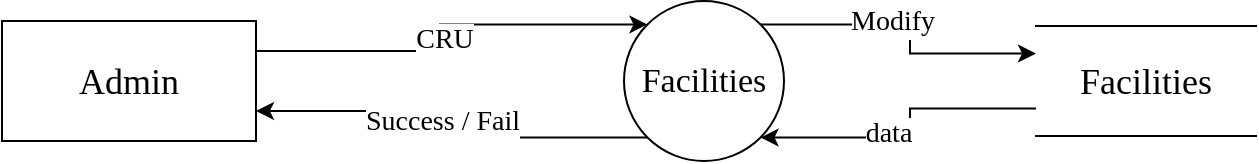 <mxfile version="17.2.3" type="device"><diagram id="HeBkzXPH-GdMvk_lJBK_" name="Page-1"><mxGraphModel dx="1106" dy="653" grid="1" gridSize="10" guides="1" tooltips="1" connect="1" arrows="1" fold="1" page="1" pageScale="1" pageWidth="827" pageHeight="1169" background="none" math="0" shadow="0"><root><mxCell id="0"/><mxCell id="1" parent="0"/><mxCell id="6l1TLSjAQP7HA2U_qRRk-19" value="" style="edgeStyle=orthogonalEdgeStyle;rounded=0;orthogonalLoop=1;jettySize=auto;html=1;fontFamily=Times New Roman;fontSize=16;entryX=0.25;entryY=1;entryDx=0;entryDy=0;exitX=1;exitY=0;exitDx=0;exitDy=0;" parent="1" edge="1"><mxGeometry relative="1" as="geometry"><mxPoint x="660" y="100" as="targetPoint"/></mxGeometry></mxCell><mxCell id="6l1TLSjAQP7HA2U_qRRk-21" style="edgeStyle=orthogonalEdgeStyle;rounded=0;orthogonalLoop=1;jettySize=auto;html=1;exitX=0.75;exitY=1;exitDx=0;exitDy=0;entryX=1;entryY=1;entryDx=0;entryDy=0;fontFamily=Times New Roman;fontSize=16;" parent="1" edge="1"><mxGeometry relative="1" as="geometry"><Array as="points"><mxPoint x="720" y="247"/></Array><mxPoint x="720" y="100" as="sourcePoint"/></mxGeometry></mxCell><mxCell id="ppLeph98q2jPRG6dnW5D-12" value="&lt;font style=&quot;font-size: 18px&quot;&gt;Admin&lt;/font&gt;" style="rounded=0;whiteSpace=wrap;html=1;fontFamily=Times New Roman;" parent="1" vertex="1"><mxGeometry x="103" y="72.5" width="127" height="60" as="geometry"/></mxCell><mxCell id="ybVQCAMKLovBi2533NB--11" style="edgeStyle=orthogonalEdgeStyle;rounded=0;orthogonalLoop=1;jettySize=auto;html=1;exitX=1;exitY=0;exitDx=0;exitDy=0;entryX=0;entryY=0.25;entryDx=0;entryDy=0;fontSize=17;elbow=vertical;fontFamily=Times New Roman;" parent="1" source="ybVQCAMKLovBi2533NB--15" target="ybVQCAMKLovBi2533NB--18" edge="1"><mxGeometry relative="1" as="geometry"/></mxCell><mxCell id="ybVQCAMKLovBi2533NB--12" value="Modify" style="edgeLabel;html=1;align=center;verticalAlign=middle;resizable=0;points=[];fontSize=14;fontFamily=Times New Roman;" parent="ybVQCAMKLovBi2533NB--11" connectable="0" vertex="1"><mxGeometry x="-0.147" y="1" relative="1" as="geometry"><mxPoint as="offset"/></mxGeometry></mxCell><mxCell id="ybVQCAMKLovBi2533NB--13" style="rounded=0;orthogonalLoop=1;jettySize=auto;html=1;exitX=0;exitY=1;exitDx=0;exitDy=0;fontSize=17;startArrow=none;startFill=0;endArrow=classic;endFill=1;entryX=1;entryY=0.75;entryDx=0;entryDy=0;edgeStyle=orthogonalEdgeStyle;fontFamily=Times New Roman;" parent="1" source="ybVQCAMKLovBi2533NB--15" target="ppLeph98q2jPRG6dnW5D-12" edge="1"><mxGeometry relative="1" as="geometry"><mxPoint x="250" y="218" as="targetPoint"/></mxGeometry></mxCell><mxCell id="ybVQCAMKLovBi2533NB--14" value="Success / Fail" style="edgeLabel;html=1;align=center;verticalAlign=middle;resizable=0;points=[];fontSize=14;fontFamily=Times New Roman;" parent="ybVQCAMKLovBi2533NB--13" connectable="0" vertex="1"><mxGeometry x="-0.741" y="-1" relative="1" as="geometry"><mxPoint x="-76" y="-7" as="offset"/></mxGeometry></mxCell><mxCell id="ybVQCAMKLovBi2533NB--15" value="&lt;p&gt;&lt;span style=&quot;line-height: 1.1&quot;&gt;&lt;font style=&quot;font-size: 17px&quot;&gt;Facilities&lt;/font&gt;&lt;/span&gt;&lt;/p&gt;" style="ellipse;whiteSpace=wrap;html=1;aspect=fixed;shadow=0;sketch=0;rotation=0;fontFamily=Times New Roman;" parent="1" vertex="1"><mxGeometry x="414" y="62.5" width="80" height="80" as="geometry"/></mxCell><mxCell id="ybVQCAMKLovBi2533NB--16" style="edgeStyle=orthogonalEdgeStyle;rounded=0;orthogonalLoop=1;jettySize=auto;html=1;exitX=0;exitY=0.75;exitDx=0;exitDy=0;entryX=1;entryY=1;entryDx=0;entryDy=0;fontSize=17;elbow=vertical;fontFamily=Times New Roman;" parent="1" source="ybVQCAMKLovBi2533NB--18" target="ybVQCAMKLovBi2533NB--15" edge="1"><mxGeometry relative="1" as="geometry"/></mxCell><mxCell id="ybVQCAMKLovBi2533NB--17" value="data" style="edgeLabel;html=1;align=center;verticalAlign=middle;resizable=0;points=[];fontSize=14;fontFamily=Times New Roman;" parent="ybVQCAMKLovBi2533NB--16" connectable="0" vertex="1"><mxGeometry x="0.16" y="-2" relative="1" as="geometry"><mxPoint as="offset"/></mxGeometry></mxCell><mxCell id="ybVQCAMKLovBi2533NB--18" value="&lt;font style=&quot;font-size: 18px&quot;&gt;Facilities&lt;/font&gt;" style="shape=partialRectangle;whiteSpace=wrap;html=1;left=0;right=0;fillColor=default;rounded=0;shadow=0;glass=0;sketch=0;fontFamily=Times New Roman;fontSize=16;gradientColor=none;" parent="1" vertex="1"><mxGeometry x="620" y="75" width="110" height="55" as="geometry"/></mxCell><mxCell id="ybVQCAMKLovBi2533NB--19" style="rounded=0;orthogonalLoop=1;jettySize=auto;html=1;entryX=0;entryY=0;entryDx=0;entryDy=0;fontSize=17;startArrow=none;startFill=0;endArrow=classic;endFill=1;exitX=1;exitY=0.25;exitDx=0;exitDy=0;edgeStyle=orthogonalEdgeStyle;fontFamily=Times New Roman;" parent="1" source="ppLeph98q2jPRG6dnW5D-12" target="ybVQCAMKLovBi2533NB--15" edge="1"><mxGeometry relative="1" as="geometry"><mxPoint x="300" y="162" as="sourcePoint"/></mxGeometry></mxCell><mxCell id="ybVQCAMKLovBi2533NB--20" value="CRU" style="edgeLabel;html=1;align=center;verticalAlign=middle;resizable=0;points=[];fontSize=14;fontFamily=Times New Roman;" parent="ybVQCAMKLovBi2533NB--19" connectable="0" vertex="1"><mxGeometry x="0.748" relative="1" as="geometry"><mxPoint x="-75" y="8" as="offset"/></mxGeometry></mxCell></root></mxGraphModel></diagram></mxfile>